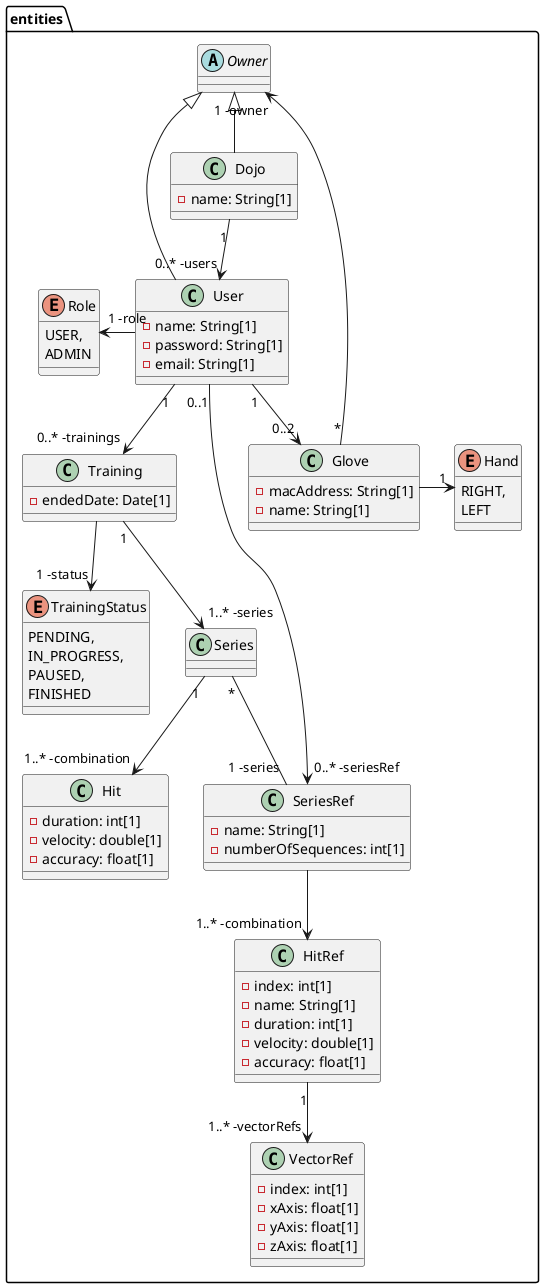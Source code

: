 @startuml
package entities {
    'abstract class Entity {
    '    -id: double[1]
    '    -creationDate: Date[1]
    '}
    abstract class Owner {

    }
    class User {
        -name: String[1]
        -password: String[1]
        -email: String[1]
    }
    class Dojo {
        -name: String[1]
    }
    class Glove {
        -macAddress: String[1]
        -name: String[1]
    }
    enum Hand {
        RIGHT,
        LEFT
    }
    enum Role {
        USER,
        ADMIN
    }
    class Training {
        -endedDate: Date[1]
    }
    class Series {

    }
    class Hit {
        -duration: int[1]
        -velocity: double[1]
        -accuracy: float[1]
    }
    class HitRef {
        -index: int[1]
        -name: String[1]
        -duration: int[1]
        -velocity: double[1]
        -accuracy: float[1]
    }
    class SeriesRef {
        -name: String[1]
        -numberOfSequences: int[1]
    }
    class VectorRef {
        -index: int[1]
        -xAxis: float[1]
        -yAxis: float[1]
        -zAxis: float[1]
    }
    enum TrainingStatus {
        PENDING,
        IN_PROGRESS,
        PAUSED,
        FINISHED
    }
    'Entity <|-- Owner
    'Entity <|-- Glove
    'Entity <|-- Training
    'Entity <|-- Set
    'Entity <|-- Hit
    'Entity <|-- SetRef
    'Entity <|-- VectorRef
    Owner <|-- User
    Owner <|-- Dojo
    User "1" --> "0..* -trainings" Training
    Training "1" --> "1..* -series" Series
    Training --> "1 -status" TrainingStatus
    Series "1" --> "1..* -combination" Hit
    SeriesRef --> "1..* -combination" HitRef
    SeriesRef "0..* -seriesRef" <-- "0..1" User
    HitRef "1" --> "1..* -vectorRefs" VectorRef
    Series "*" -- "1 -series" SeriesRef
    Owner "1 -owner" <-- "*"  Glove
    Dojo "1" --> "0..* -users" User
    User "1" --> "0..2" Glove
    User -left-> "1 -role" Role
    Glove -> "1" Hand
}
@enduml